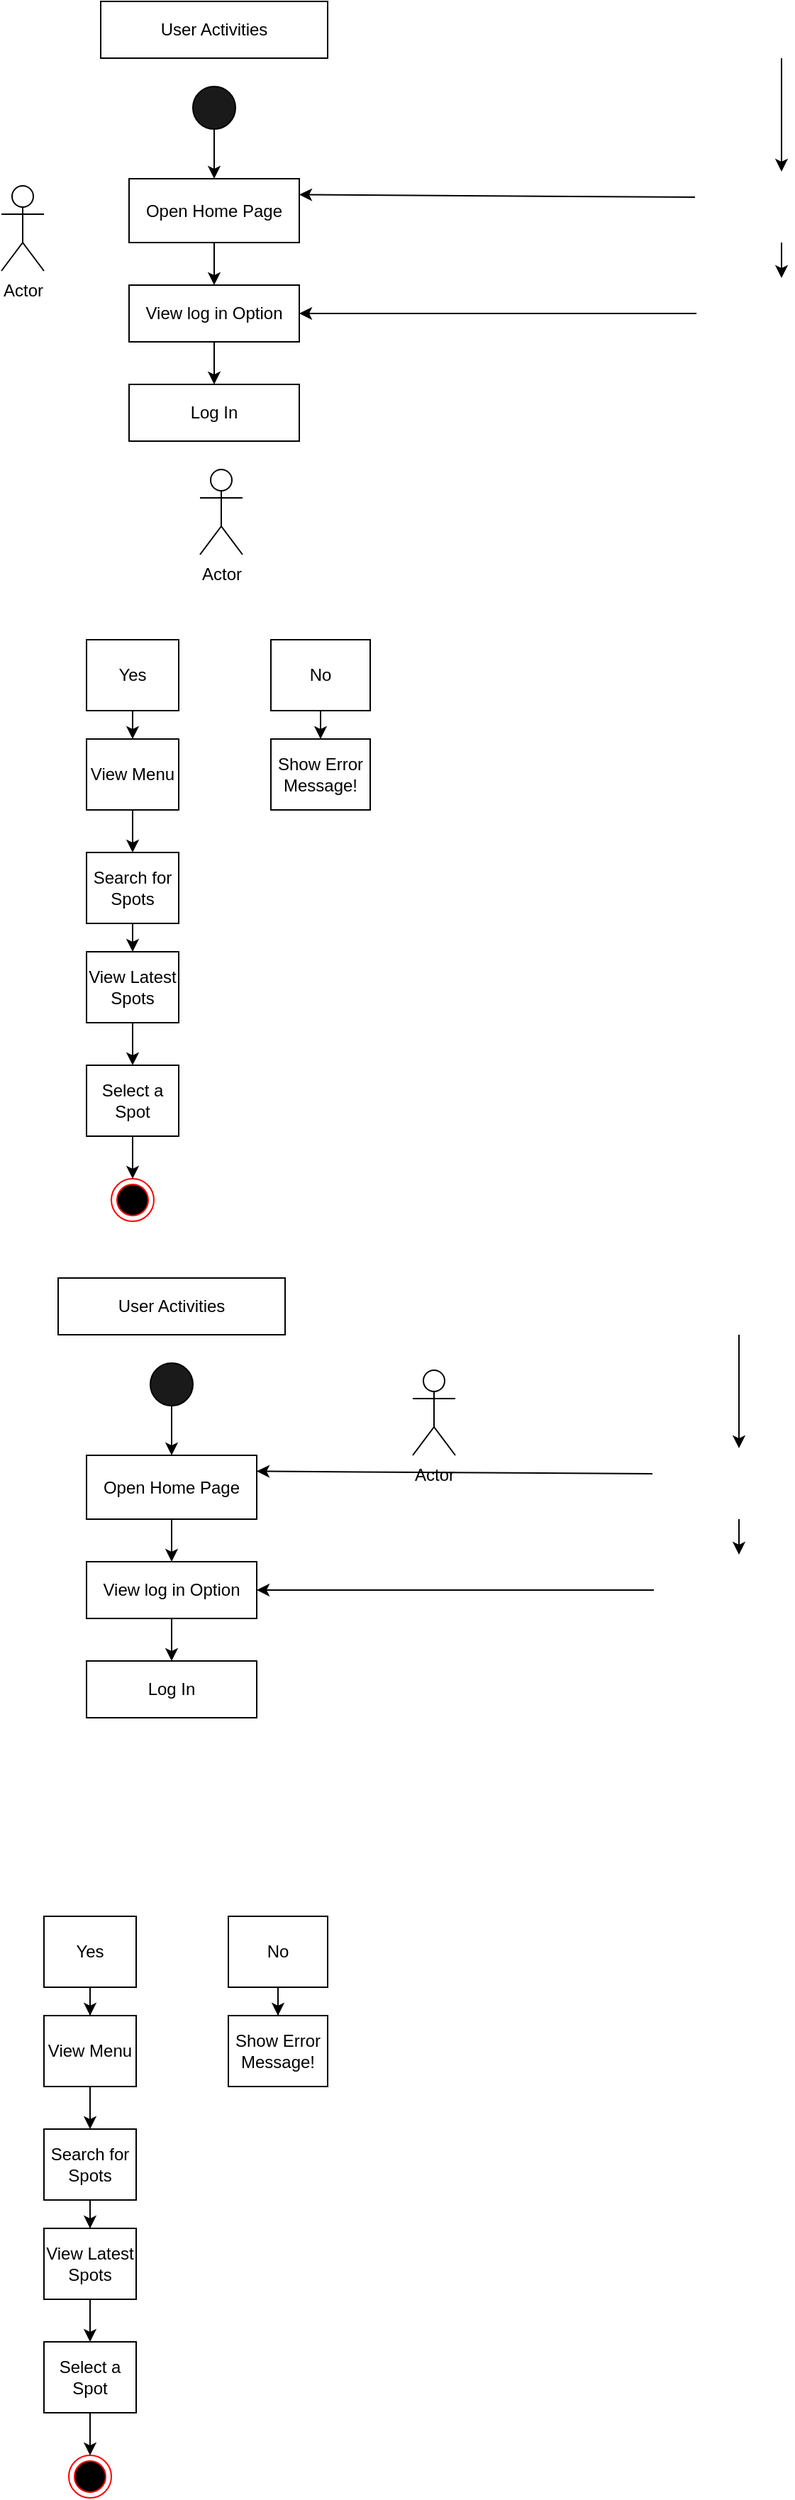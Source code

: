 <mxfile version="24.7.17">
  <diagram name="Seite-1" id="BTphIldE6bbO_cXO-Jw7">
    <mxGraphModel dx="1674" dy="746" grid="1" gridSize="10" guides="1" tooltips="1" connect="1" arrows="1" fold="1" page="1" pageScale="1" pageWidth="827" pageHeight="1169" math="0" shadow="0">
      <root>
        <mxCell id="0" />
        <mxCell id="1" parent="0" />
        <mxCell id="68CNgsPysHv9A_S6L-0B-2" value="User Activities" style="rounded=0;whiteSpace=wrap;html=1;" parent="1" vertex="1">
          <mxGeometry x="160" y="80" width="160" height="40" as="geometry" />
        </mxCell>
        <mxCell id="68CNgsPysHv9A_S6L-0B-3" value="" style="edgeStyle=orthogonalEdgeStyle;rounded=0;orthogonalLoop=1;jettySize=auto;html=1;" parent="1" edge="1">
          <mxGeometry relative="1" as="geometry">
            <Array as="points">
              <mxPoint x="640" y="150" />
              <mxPoint x="640" y="150" />
            </Array>
            <mxPoint x="640" y="120" as="sourcePoint" />
            <mxPoint x="640" y="200" as="targetPoint" />
          </mxGeometry>
        </mxCell>
        <mxCell id="68CNgsPysHv9A_S6L-0B-4" value="" style="edgeStyle=orthogonalEdgeStyle;rounded=0;orthogonalLoop=1;jettySize=auto;html=1;" parent="1" source="68CNgsPysHv9A_S6L-0B-5" target="68CNgsPysHv9A_S6L-0B-7" edge="1">
          <mxGeometry relative="1" as="geometry" />
        </mxCell>
        <mxCell id="68CNgsPysHv9A_S6L-0B-5" value="" style="ellipse;whiteSpace=wrap;html=1;aspect=fixed;fillColor=#1A1A1A;" parent="1" vertex="1">
          <mxGeometry x="225" y="140" width="30" height="30" as="geometry" />
        </mxCell>
        <mxCell id="68CNgsPysHv9A_S6L-0B-6" value="" style="edgeStyle=orthogonalEdgeStyle;rounded=0;orthogonalLoop=1;jettySize=auto;html=1;" parent="1" source="68CNgsPysHv9A_S6L-0B-7" target="68CNgsPysHv9A_S6L-0B-9" edge="1">
          <mxGeometry relative="1" as="geometry" />
        </mxCell>
        <mxCell id="68CNgsPysHv9A_S6L-0B-7" value="Open Home Page" style="whiteSpace=wrap;html=1;" parent="1" vertex="1">
          <mxGeometry x="180" y="205" width="120" height="45" as="geometry" />
        </mxCell>
        <mxCell id="68CNgsPysHv9A_S6L-0B-8" value="" style="edgeStyle=orthogonalEdgeStyle;rounded=0;orthogonalLoop=1;jettySize=auto;html=1;" parent="1" source="68CNgsPysHv9A_S6L-0B-9" target="68CNgsPysHv9A_S6L-0B-10" edge="1">
          <mxGeometry relative="1" as="geometry" />
        </mxCell>
        <mxCell id="68CNgsPysHv9A_S6L-0B-9" value="View log in Option" style="whiteSpace=wrap;html=1;" parent="1" vertex="1">
          <mxGeometry x="180" y="280" width="120" height="40" as="geometry" />
        </mxCell>
        <mxCell id="68CNgsPysHv9A_S6L-0B-10" value="Log In" style="whiteSpace=wrap;html=1;" parent="1" vertex="1">
          <mxGeometry x="180" y="350" width="120" height="40" as="geometry" />
        </mxCell>
        <mxCell id="68CNgsPysHv9A_S6L-0B-11" value="" style="edgeStyle=orthogonalEdgeStyle;rounded=0;orthogonalLoop=1;jettySize=auto;html=1;" parent="1" source="68CNgsPysHv9A_S6L-0B-12" target="68CNgsPysHv9A_S6L-0B-16" edge="1">
          <mxGeometry relative="1" as="geometry" />
        </mxCell>
        <mxCell id="68CNgsPysHv9A_S6L-0B-12" value="No" style="whiteSpace=wrap;html=1;" parent="1" vertex="1">
          <mxGeometry x="280" y="530" width="70" height="50" as="geometry" />
        </mxCell>
        <mxCell id="68CNgsPysHv9A_S6L-0B-13" value="" style="edgeStyle=orthogonalEdgeStyle;rounded=0;orthogonalLoop=1;jettySize=auto;html=1;" parent="1" source="68CNgsPysHv9A_S6L-0B-14" target="68CNgsPysHv9A_S6L-0B-15" edge="1">
          <mxGeometry relative="1" as="geometry" />
        </mxCell>
        <mxCell id="68CNgsPysHv9A_S6L-0B-14" value="Yes" style="whiteSpace=wrap;html=1;" parent="1" vertex="1">
          <mxGeometry x="150" y="530" width="65" height="50" as="geometry" />
        </mxCell>
        <mxCell id="68CNgsPysHv9A_S6L-0B-15" value="View Menu" style="whiteSpace=wrap;html=1;" parent="1" vertex="1">
          <mxGeometry x="150" y="600" width="65" height="50" as="geometry" />
        </mxCell>
        <mxCell id="68CNgsPysHv9A_S6L-0B-16" value="Show Error Message!" style="whiteSpace=wrap;html=1;" parent="1" vertex="1">
          <mxGeometry x="280" y="600" width="70" height="50" as="geometry" />
        </mxCell>
        <mxCell id="68CNgsPysHv9A_S6L-0B-17" value="" style="edgeStyle=orthogonalEdgeStyle;rounded=0;orthogonalLoop=1;jettySize=auto;html=1;" parent="1" target="68CNgsPysHv9A_S6L-0B-20" edge="1">
          <mxGeometry relative="1" as="geometry">
            <mxPoint x="182.5" y="730" as="sourcePoint" />
          </mxGeometry>
        </mxCell>
        <mxCell id="68CNgsPysHv9A_S6L-0B-18" style="edgeStyle=orthogonalEdgeStyle;rounded=0;orthogonalLoop=1;jettySize=auto;html=1;exitX=0.5;exitY=1;exitDx=0;exitDy=0;" parent="1" edge="1">
          <mxGeometry relative="1" as="geometry">
            <mxPoint x="540" y="450" as="sourcePoint" />
            <mxPoint x="540" y="450" as="targetPoint" />
          </mxGeometry>
        </mxCell>
        <mxCell id="68CNgsPysHv9A_S6L-0B-19" value="" style="edgeStyle=orthogonalEdgeStyle;rounded=0;orthogonalLoop=1;jettySize=auto;html=1;" parent="1" source="68CNgsPysHv9A_S6L-0B-20" target="68CNgsPysHv9A_S6L-0B-22" edge="1">
          <mxGeometry relative="1" as="geometry" />
        </mxCell>
        <mxCell id="68CNgsPysHv9A_S6L-0B-20" value="Search for Spots" style="whiteSpace=wrap;html=1;" parent="1" vertex="1">
          <mxGeometry x="150" y="680" width="65" height="50" as="geometry" />
        </mxCell>
        <mxCell id="68CNgsPysHv9A_S6L-0B-21" value="" style="edgeStyle=orthogonalEdgeStyle;rounded=0;orthogonalLoop=1;jettySize=auto;html=1;" parent="1" source="68CNgsPysHv9A_S6L-0B-22" target="68CNgsPysHv9A_S6L-0B-23" edge="1">
          <mxGeometry relative="1" as="geometry" />
        </mxCell>
        <mxCell id="68CNgsPysHv9A_S6L-0B-22" value="View Latest Spots" style="whiteSpace=wrap;html=1;" parent="1" vertex="1">
          <mxGeometry x="150" y="750" width="65" height="50" as="geometry" />
        </mxCell>
        <mxCell id="68CNgsPysHv9A_S6L-0B-23" value="Select a Spot" style="whiteSpace=wrap;html=1;" parent="1" vertex="1">
          <mxGeometry x="150" y="830" width="65" height="50" as="geometry" />
        </mxCell>
        <mxCell id="68CNgsPysHv9A_S6L-0B-24" value="" style="ellipse;html=1;shape=endState;fillColor=#000000;strokeColor=#ff0000;" parent="1" vertex="1">
          <mxGeometry x="167.5" y="910" width="30" height="30" as="geometry" />
        </mxCell>
        <mxCell id="68CNgsPysHv9A_S6L-0B-25" value="" style="edgeStyle=orthogonalEdgeStyle;rounded=0;orthogonalLoop=1;jettySize=auto;html=1;" parent="1" edge="1">
          <mxGeometry relative="1" as="geometry">
            <mxPoint x="640" y="250" as="sourcePoint" />
            <mxPoint x="640" y="275" as="targetPoint" />
          </mxGeometry>
        </mxCell>
        <mxCell id="68CNgsPysHv9A_S6L-0B-26" value="" style="endArrow=classic;html=1;rounded=0;entryX=1;entryY=0.25;entryDx=0;entryDy=0;exitX=-0.007;exitY=0.36;exitDx=0;exitDy=0;exitPerimeter=0;" parent="1" target="68CNgsPysHv9A_S6L-0B-7" edge="1">
          <mxGeometry width="50" height="50" relative="1" as="geometry">
            <mxPoint x="579" y="218" as="sourcePoint" />
            <mxPoint x="440" y="290" as="targetPoint" />
          </mxGeometry>
        </mxCell>
        <mxCell id="68CNgsPysHv9A_S6L-0B-27" value="" style="endArrow=classic;html=1;rounded=0;exitX=0;exitY=0.5;exitDx=0;exitDy=0;entryX=1;entryY=0.5;entryDx=0;entryDy=0;" parent="1" target="68CNgsPysHv9A_S6L-0B-9" edge="1">
          <mxGeometry width="50" height="50" relative="1" as="geometry">
            <mxPoint x="580" y="300" as="sourcePoint" />
            <mxPoint x="440" y="290" as="targetPoint" />
          </mxGeometry>
        </mxCell>
        <mxCell id="68CNgsPysHv9A_S6L-0B-28" value="" style="endArrow=classic;html=1;rounded=0;exitX=0.5;exitY=1;exitDx=0;exitDy=0;entryX=0.5;entryY=0;entryDx=0;entryDy=0;" parent="1" source="68CNgsPysHv9A_S6L-0B-15" target="68CNgsPysHv9A_S6L-0B-20" edge="1">
          <mxGeometry width="50" height="50" relative="1" as="geometry">
            <mxPoint x="250" y="710" as="sourcePoint" />
            <mxPoint x="340" y="710" as="targetPoint" />
          </mxGeometry>
        </mxCell>
        <mxCell id="68CNgsPysHv9A_S6L-0B-29" value="" style="endArrow=classic;html=1;rounded=0;exitX=0.5;exitY=1;exitDx=0;exitDy=0;entryX=0.5;entryY=0;entryDx=0;entryDy=0;" parent="1" source="68CNgsPysHv9A_S6L-0B-23" target="68CNgsPysHv9A_S6L-0B-24" edge="1">
          <mxGeometry width="50" height="50" relative="1" as="geometry">
            <mxPoint x="10" y="970" as="sourcePoint" />
            <mxPoint x="267.5" y="910" as="targetPoint" />
          </mxGeometry>
        </mxCell>
        <mxCell id="W2C030SJba9mZZKaXuLO-29" value="Actor" style="shape=umlActor;verticalLabelPosition=bottom;verticalAlign=top;html=1;outlineConnect=0;" vertex="1" parent="1">
          <mxGeometry x="230" y="410" width="30" height="60" as="geometry" />
        </mxCell>
        <mxCell id="W2C030SJba9mZZKaXuLO-30" value="User Activities" style="rounded=0;whiteSpace=wrap;html=1;" vertex="1" parent="1">
          <mxGeometry x="130" y="980" width="160" height="40" as="geometry" />
        </mxCell>
        <mxCell id="W2C030SJba9mZZKaXuLO-31" value="" style="edgeStyle=orthogonalEdgeStyle;rounded=0;orthogonalLoop=1;jettySize=auto;html=1;" edge="1" parent="1">
          <mxGeometry relative="1" as="geometry">
            <Array as="points">
              <mxPoint x="610" y="1050" />
              <mxPoint x="610" y="1050" />
            </Array>
            <mxPoint x="610" y="1020" as="sourcePoint" />
            <mxPoint x="610" y="1100" as="targetPoint" />
          </mxGeometry>
        </mxCell>
        <mxCell id="W2C030SJba9mZZKaXuLO-32" value="" style="edgeStyle=orthogonalEdgeStyle;rounded=0;orthogonalLoop=1;jettySize=auto;html=1;" edge="1" parent="1" source="W2C030SJba9mZZKaXuLO-33" target="W2C030SJba9mZZKaXuLO-35">
          <mxGeometry relative="1" as="geometry" />
        </mxCell>
        <mxCell id="W2C030SJba9mZZKaXuLO-33" value="" style="ellipse;whiteSpace=wrap;html=1;aspect=fixed;fillColor=#1A1A1A;" vertex="1" parent="1">
          <mxGeometry x="195" y="1040" width="30" height="30" as="geometry" />
        </mxCell>
        <mxCell id="W2C030SJba9mZZKaXuLO-34" value="" style="edgeStyle=orthogonalEdgeStyle;rounded=0;orthogonalLoop=1;jettySize=auto;html=1;" edge="1" parent="1" source="W2C030SJba9mZZKaXuLO-35" target="W2C030SJba9mZZKaXuLO-37">
          <mxGeometry relative="1" as="geometry" />
        </mxCell>
        <mxCell id="W2C030SJba9mZZKaXuLO-35" value="Open Home Page" style="whiteSpace=wrap;html=1;" vertex="1" parent="1">
          <mxGeometry x="150" y="1105" width="120" height="45" as="geometry" />
        </mxCell>
        <mxCell id="W2C030SJba9mZZKaXuLO-36" value="" style="edgeStyle=orthogonalEdgeStyle;rounded=0;orthogonalLoop=1;jettySize=auto;html=1;" edge="1" parent="1" source="W2C030SJba9mZZKaXuLO-37" target="W2C030SJba9mZZKaXuLO-38">
          <mxGeometry relative="1" as="geometry" />
        </mxCell>
        <mxCell id="W2C030SJba9mZZKaXuLO-37" value="View log in Option" style="whiteSpace=wrap;html=1;" vertex="1" parent="1">
          <mxGeometry x="150" y="1180" width="120" height="40" as="geometry" />
        </mxCell>
        <mxCell id="W2C030SJba9mZZKaXuLO-38" value="Log In" style="whiteSpace=wrap;html=1;" vertex="1" parent="1">
          <mxGeometry x="150" y="1250" width="120" height="40" as="geometry" />
        </mxCell>
        <mxCell id="W2C030SJba9mZZKaXuLO-39" value="" style="edgeStyle=orthogonalEdgeStyle;rounded=0;orthogonalLoop=1;jettySize=auto;html=1;" edge="1" parent="1" source="W2C030SJba9mZZKaXuLO-40" target="W2C030SJba9mZZKaXuLO-44">
          <mxGeometry relative="1" as="geometry" />
        </mxCell>
        <mxCell id="W2C030SJba9mZZKaXuLO-40" value="No" style="whiteSpace=wrap;html=1;" vertex="1" parent="1">
          <mxGeometry x="250" y="1430" width="70" height="50" as="geometry" />
        </mxCell>
        <mxCell id="W2C030SJba9mZZKaXuLO-41" value="" style="edgeStyle=orthogonalEdgeStyle;rounded=0;orthogonalLoop=1;jettySize=auto;html=1;" edge="1" parent="1" source="W2C030SJba9mZZKaXuLO-42" target="W2C030SJba9mZZKaXuLO-43">
          <mxGeometry relative="1" as="geometry" />
        </mxCell>
        <mxCell id="W2C030SJba9mZZKaXuLO-42" value="Yes" style="whiteSpace=wrap;html=1;" vertex="1" parent="1">
          <mxGeometry x="120" y="1430" width="65" height="50" as="geometry" />
        </mxCell>
        <mxCell id="W2C030SJba9mZZKaXuLO-43" value="View Menu" style="whiteSpace=wrap;html=1;" vertex="1" parent="1">
          <mxGeometry x="120" y="1500" width="65" height="50" as="geometry" />
        </mxCell>
        <mxCell id="W2C030SJba9mZZKaXuLO-44" value="Show Error Message!" style="whiteSpace=wrap;html=1;" vertex="1" parent="1">
          <mxGeometry x="250" y="1500" width="70" height="50" as="geometry" />
        </mxCell>
        <mxCell id="W2C030SJba9mZZKaXuLO-45" value="" style="edgeStyle=orthogonalEdgeStyle;rounded=0;orthogonalLoop=1;jettySize=auto;html=1;" edge="1" parent="1" target="W2C030SJba9mZZKaXuLO-48">
          <mxGeometry relative="1" as="geometry">
            <mxPoint x="152.5" y="1630" as="sourcePoint" />
          </mxGeometry>
        </mxCell>
        <mxCell id="W2C030SJba9mZZKaXuLO-46" style="edgeStyle=orthogonalEdgeStyle;rounded=0;orthogonalLoop=1;jettySize=auto;html=1;exitX=0.5;exitY=1;exitDx=0;exitDy=0;" edge="1" parent="1">
          <mxGeometry relative="1" as="geometry">
            <mxPoint x="510" y="1350" as="sourcePoint" />
            <mxPoint x="510" y="1350" as="targetPoint" />
          </mxGeometry>
        </mxCell>
        <mxCell id="W2C030SJba9mZZKaXuLO-47" value="" style="edgeStyle=orthogonalEdgeStyle;rounded=0;orthogonalLoop=1;jettySize=auto;html=1;" edge="1" parent="1" source="W2C030SJba9mZZKaXuLO-48" target="W2C030SJba9mZZKaXuLO-50">
          <mxGeometry relative="1" as="geometry" />
        </mxCell>
        <mxCell id="W2C030SJba9mZZKaXuLO-48" value="Search for Spots" style="whiteSpace=wrap;html=1;" vertex="1" parent="1">
          <mxGeometry x="120" y="1580" width="65" height="50" as="geometry" />
        </mxCell>
        <mxCell id="W2C030SJba9mZZKaXuLO-49" value="" style="edgeStyle=orthogonalEdgeStyle;rounded=0;orthogonalLoop=1;jettySize=auto;html=1;" edge="1" parent="1" source="W2C030SJba9mZZKaXuLO-50" target="W2C030SJba9mZZKaXuLO-51">
          <mxGeometry relative="1" as="geometry" />
        </mxCell>
        <mxCell id="W2C030SJba9mZZKaXuLO-50" value="View Latest Spots" style="whiteSpace=wrap;html=1;" vertex="1" parent="1">
          <mxGeometry x="120" y="1650" width="65" height="50" as="geometry" />
        </mxCell>
        <mxCell id="W2C030SJba9mZZKaXuLO-51" value="Select a Spot" style="whiteSpace=wrap;html=1;" vertex="1" parent="1">
          <mxGeometry x="120" y="1730" width="65" height="50" as="geometry" />
        </mxCell>
        <mxCell id="W2C030SJba9mZZKaXuLO-52" value="" style="ellipse;html=1;shape=endState;fillColor=#000000;strokeColor=#ff0000;" vertex="1" parent="1">
          <mxGeometry x="137.5" y="1810" width="30" height="30" as="geometry" />
        </mxCell>
        <mxCell id="W2C030SJba9mZZKaXuLO-53" value="" style="edgeStyle=orthogonalEdgeStyle;rounded=0;orthogonalLoop=1;jettySize=auto;html=1;" edge="1" parent="1">
          <mxGeometry relative="1" as="geometry">
            <mxPoint x="610" y="1150" as="sourcePoint" />
            <mxPoint x="610" y="1175" as="targetPoint" />
          </mxGeometry>
        </mxCell>
        <mxCell id="W2C030SJba9mZZKaXuLO-54" value="" style="endArrow=classic;html=1;rounded=0;entryX=1;entryY=0.25;entryDx=0;entryDy=0;exitX=-0.007;exitY=0.36;exitDx=0;exitDy=0;exitPerimeter=0;" edge="1" parent="1" target="W2C030SJba9mZZKaXuLO-35">
          <mxGeometry width="50" height="50" relative="1" as="geometry">
            <mxPoint x="549" y="1118" as="sourcePoint" />
            <mxPoint x="410" y="1190" as="targetPoint" />
          </mxGeometry>
        </mxCell>
        <mxCell id="W2C030SJba9mZZKaXuLO-55" value="" style="endArrow=classic;html=1;rounded=0;exitX=0;exitY=0.5;exitDx=0;exitDy=0;entryX=1;entryY=0.5;entryDx=0;entryDy=0;" edge="1" parent="1" target="W2C030SJba9mZZKaXuLO-37">
          <mxGeometry width="50" height="50" relative="1" as="geometry">
            <mxPoint x="550" y="1200" as="sourcePoint" />
            <mxPoint x="410" y="1190" as="targetPoint" />
          </mxGeometry>
        </mxCell>
        <mxCell id="W2C030SJba9mZZKaXuLO-56" value="" style="endArrow=classic;html=1;rounded=0;exitX=0.5;exitY=1;exitDx=0;exitDy=0;entryX=0.5;entryY=0;entryDx=0;entryDy=0;" edge="1" parent="1" source="W2C030SJba9mZZKaXuLO-43" target="W2C030SJba9mZZKaXuLO-48">
          <mxGeometry width="50" height="50" relative="1" as="geometry">
            <mxPoint x="220" y="1610" as="sourcePoint" />
            <mxPoint x="310" y="1610" as="targetPoint" />
          </mxGeometry>
        </mxCell>
        <mxCell id="W2C030SJba9mZZKaXuLO-57" value="" style="endArrow=classic;html=1;rounded=0;exitX=0.5;exitY=1;exitDx=0;exitDy=0;entryX=0.5;entryY=0;entryDx=0;entryDy=0;" edge="1" parent="1" source="W2C030SJba9mZZKaXuLO-51" target="W2C030SJba9mZZKaXuLO-52">
          <mxGeometry width="50" height="50" relative="1" as="geometry">
            <mxPoint x="-20" y="1870" as="sourcePoint" />
            <mxPoint x="237.5" y="1810" as="targetPoint" />
          </mxGeometry>
        </mxCell>
        <mxCell id="W2C030SJba9mZZKaXuLO-58" value="Actor" style="shape=umlActor;verticalLabelPosition=bottom;verticalAlign=top;html=1;outlineConnect=0;" vertex="1" parent="1">
          <mxGeometry x="380" y="1045" width="30" height="60" as="geometry" />
        </mxCell>
        <mxCell id="W2C030SJba9mZZKaXuLO-59" value="Actor" style="shape=umlActor;verticalLabelPosition=bottom;verticalAlign=top;html=1;outlineConnect=0;" vertex="1" parent="1">
          <mxGeometry x="90" y="210" width="30" height="60" as="geometry" />
        </mxCell>
      </root>
    </mxGraphModel>
  </diagram>
</mxfile>
